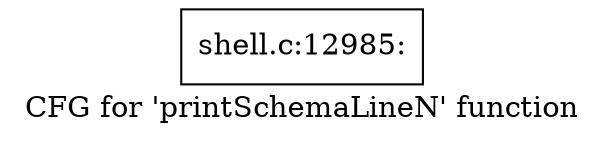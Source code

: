 digraph "CFG for 'printSchemaLineN' function" {
	label="CFG for 'printSchemaLineN' function";

	Node0x560277271c80 [shape=record,label="{shell.c:12985:}"];
}
